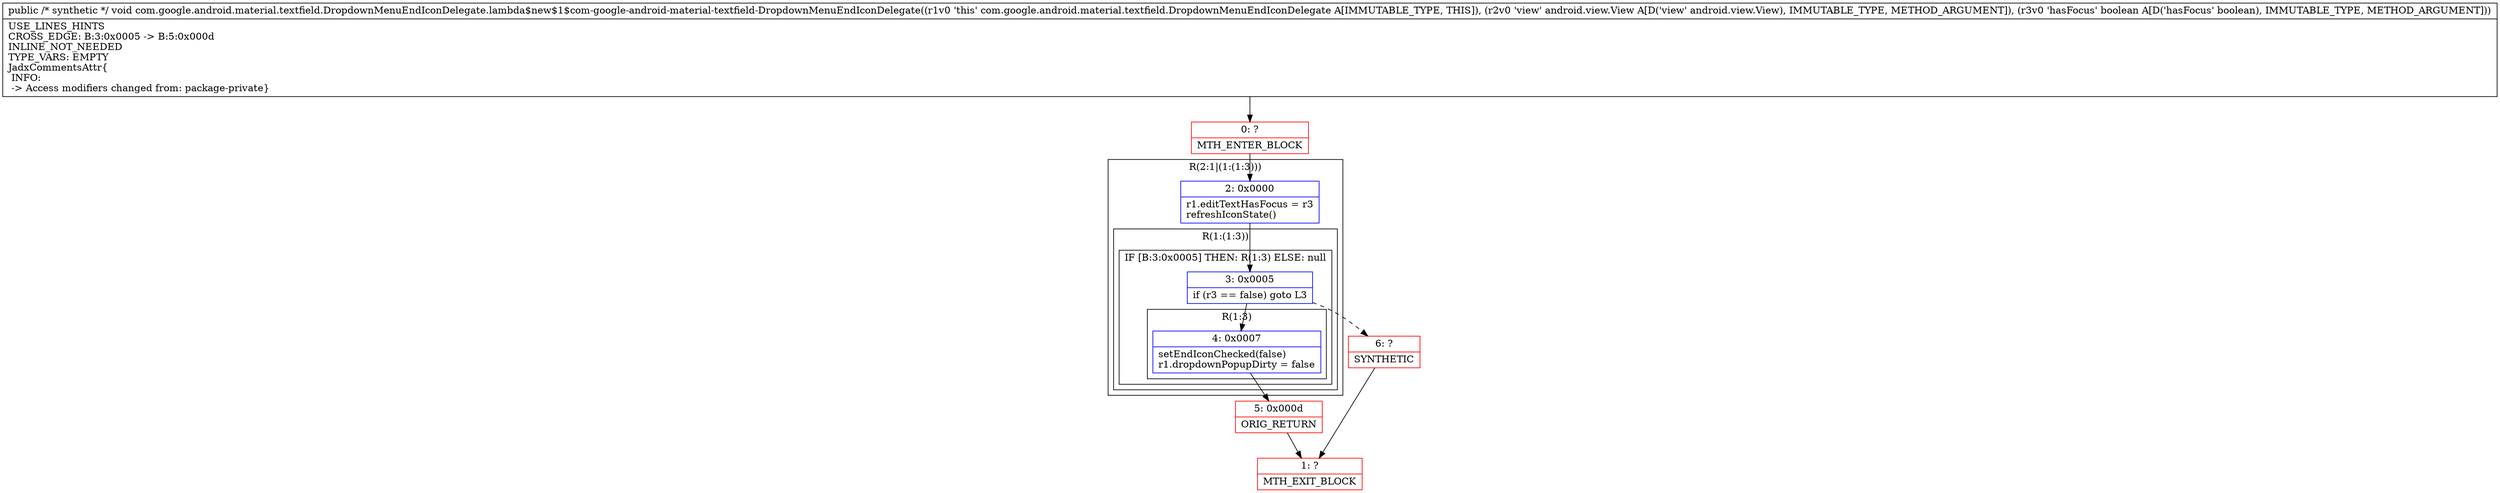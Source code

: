 digraph "CFG forcom.google.android.material.textfield.DropdownMenuEndIconDelegate.lambda$new$1$com\-google\-android\-material\-textfield\-DropdownMenuEndIconDelegate(Landroid\/view\/View;Z)V" {
subgraph cluster_Region_1350049258 {
label = "R(2:1|(1:(1:3)))";
node [shape=record,color=blue];
Node_2 [shape=record,label="{2\:\ 0x0000|r1.editTextHasFocus = r3\lrefreshIconState()\l}"];
subgraph cluster_Region_356689269 {
label = "R(1:(1:3))";
node [shape=record,color=blue];
subgraph cluster_IfRegion_680775082 {
label = "IF [B:3:0x0005] THEN: R(1:3) ELSE: null";
node [shape=record,color=blue];
Node_3 [shape=record,label="{3\:\ 0x0005|if (r3 == false) goto L3\l}"];
subgraph cluster_Region_627318051 {
label = "R(1:3)";
node [shape=record,color=blue];
Node_4 [shape=record,label="{4\:\ 0x0007|setEndIconChecked(false)\lr1.dropdownPopupDirty = false\l}"];
}
}
}
}
Node_0 [shape=record,color=red,label="{0\:\ ?|MTH_ENTER_BLOCK\l}"];
Node_5 [shape=record,color=red,label="{5\:\ 0x000d|ORIG_RETURN\l}"];
Node_1 [shape=record,color=red,label="{1\:\ ?|MTH_EXIT_BLOCK\l}"];
Node_6 [shape=record,color=red,label="{6\:\ ?|SYNTHETIC\l}"];
MethodNode[shape=record,label="{public \/* synthetic *\/ void com.google.android.material.textfield.DropdownMenuEndIconDelegate.lambda$new$1$com\-google\-android\-material\-textfield\-DropdownMenuEndIconDelegate((r1v0 'this' com.google.android.material.textfield.DropdownMenuEndIconDelegate A[IMMUTABLE_TYPE, THIS]), (r2v0 'view' android.view.View A[D('view' android.view.View), IMMUTABLE_TYPE, METHOD_ARGUMENT]), (r3v0 'hasFocus' boolean A[D('hasFocus' boolean), IMMUTABLE_TYPE, METHOD_ARGUMENT]))  | USE_LINES_HINTS\lCROSS_EDGE: B:3:0x0005 \-\> B:5:0x000d\lINLINE_NOT_NEEDED\lTYPE_VARS: EMPTY\lJadxCommentsAttr\{\l INFO: \l \-\> Access modifiers changed from: package\-private\}\l}"];
MethodNode -> Node_0;Node_2 -> Node_3;
Node_3 -> Node_4;
Node_3 -> Node_6[style=dashed];
Node_4 -> Node_5;
Node_0 -> Node_2;
Node_5 -> Node_1;
Node_6 -> Node_1;
}

